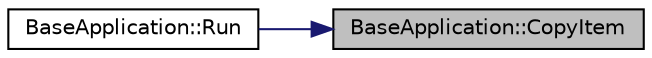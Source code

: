 digraph "BaseApplication::CopyItem"
{
 // LATEX_PDF_SIZE
  edge [fontname="Helvetica",fontsize="10",labelfontname="Helvetica",labelfontsize="10"];
  node [fontname="Helvetica",fontsize="10",shape=record];
  rankdir="RL";
  Node48 [label="BaseApplication::CopyItem",height=0.2,width=0.4,color="black", fillcolor="grey75", style="filled", fontcolor="black",tooltip="Copy Item. @detail operation copy [target] [value] copy [target] store on Heap copy [target] [value] ..."];
  Node48 -> Node49 [dir="back",color="midnightblue",fontsize="10",style="solid",fontname="Helvetica"];
  Node49 [label="BaseApplication::Run",height=0.2,width=0.4,color="black", fillcolor="white", style="filled",URL="$class_base_application.html#a8f2ce8add401a3b537f041df9f7ef978",tooltip="Program driver."];
}
